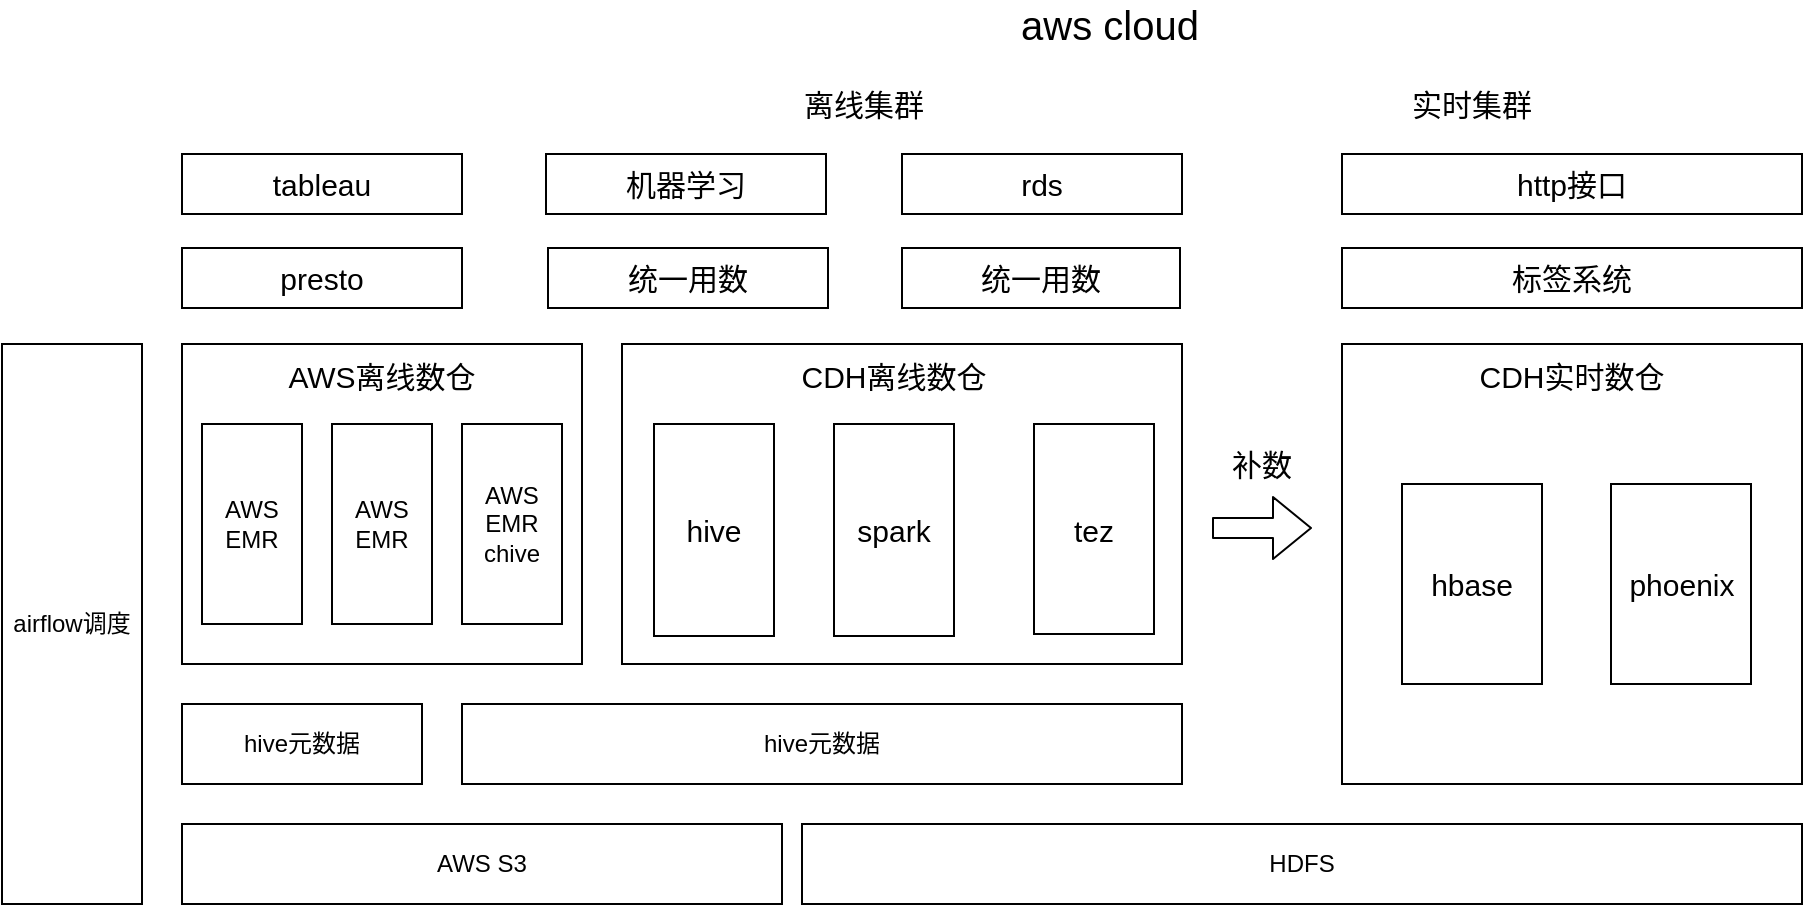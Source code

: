 <mxfile version="14.0.4" type="github">
  <diagram id="bIFuc6_pQIDev2zaLWd9" name="Page-1">
    <mxGraphModel dx="1773" dy="458" grid="1" gridSize="10" guides="1" tooltips="1" connect="1" arrows="1" fold="1" page="1" pageScale="1" pageWidth="827" pageHeight="1169" math="0" shadow="0">
      <root>
        <mxCell id="0" />
        <mxCell id="1" parent="0" />
        <mxCell id="9vZHtkDLG-em7Fjse6H4-5" value="" style="rounded=0;whiteSpace=wrap;html=1;" vertex="1" parent="1">
          <mxGeometry x="-30" y="210" width="200" height="160" as="geometry" />
        </mxCell>
        <mxCell id="MVyQ48nf2JYBs-kyZYLc-1" value="HDFS" style="rounded=0;whiteSpace=wrap;html=1;" parent="1" vertex="1">
          <mxGeometry x="280" y="450" width="500" height="40" as="geometry" />
        </mxCell>
        <mxCell id="MVyQ48nf2JYBs-kyZYLc-5" value="" style="rounded=0;whiteSpace=wrap;html=1;" parent="1" vertex="1">
          <mxGeometry x="550" y="210" width="230" height="220" as="geometry" />
        </mxCell>
        <mxCell id="MVyQ48nf2JYBs-kyZYLc-6" value="" style="rounded=0;whiteSpace=wrap;html=1;" parent="1" vertex="1">
          <mxGeometry x="190" y="210" width="280" height="160" as="geometry" />
        </mxCell>
        <mxCell id="MVyQ48nf2JYBs-kyZYLc-7" value="离线集群" style="text;html=1;strokeColor=none;fillColor=none;align=center;verticalAlign=middle;whiteSpace=wrap;rounded=0;fontSize=15;" parent="1" vertex="1">
          <mxGeometry x="276" y="80" width="70" height="20" as="geometry" />
        </mxCell>
        <mxCell id="MVyQ48nf2JYBs-kyZYLc-8" value="实时集群" style="text;html=1;strokeColor=none;fillColor=none;align=center;verticalAlign=middle;whiteSpace=wrap;rounded=0;fontSize=15;" parent="1" vertex="1">
          <mxGeometry x="580" y="80" width="70" height="20" as="geometry" />
        </mxCell>
        <mxCell id="MVyQ48nf2JYBs-kyZYLc-9" value="aws cloud" style="text;html=1;strokeColor=none;fillColor=none;align=center;verticalAlign=middle;whiteSpace=wrap;rounded=0;fontSize=20;" parent="1" vertex="1">
          <mxGeometry x="364" y="40" width="140" height="20" as="geometry" />
        </mxCell>
        <mxCell id="MVyQ48nf2JYBs-kyZYLc-11" value="" style="shape=flexArrow;endArrow=classic;html=1;fontSize=20;" parent="1" edge="1">
          <mxGeometry width="50" height="50" relative="1" as="geometry">
            <mxPoint x="485" y="302" as="sourcePoint" />
            <mxPoint x="535" y="302" as="targetPoint" />
          </mxGeometry>
        </mxCell>
        <mxCell id="MVyQ48nf2JYBs-kyZYLc-12" value="补数" style="text;html=1;strokeColor=none;fillColor=none;align=center;verticalAlign=middle;whiteSpace=wrap;rounded=0;fontSize=15;" parent="1" vertex="1">
          <mxGeometry x="490" y="260" width="40" height="20" as="geometry" />
        </mxCell>
        <mxCell id="MVyQ48nf2JYBs-kyZYLc-13" value="hive" style="rounded=0;whiteSpace=wrap;html=1;fontSize=15;" parent="1" vertex="1">
          <mxGeometry x="206" y="250" width="60" height="106" as="geometry" />
        </mxCell>
        <mxCell id="MVyQ48nf2JYBs-kyZYLc-14" value="presto" style="rounded=0;whiteSpace=wrap;html=1;fontSize=15;" parent="1" vertex="1">
          <mxGeometry x="-30" y="162" width="140" height="30" as="geometry" />
        </mxCell>
        <mxCell id="MVyQ48nf2JYBs-kyZYLc-15" value="spark" style="rounded=0;whiteSpace=wrap;html=1;fontSize=15;" parent="1" vertex="1">
          <mxGeometry x="296" y="250" width="60" height="106" as="geometry" />
        </mxCell>
        <mxCell id="MVyQ48nf2JYBs-kyZYLc-16" value="tez" style="rounded=0;whiteSpace=wrap;html=1;fontSize=15;" parent="1" vertex="1">
          <mxGeometry x="396" y="250" width="60" height="105" as="geometry" />
        </mxCell>
        <mxCell id="MVyQ48nf2JYBs-kyZYLc-17" value="统一用数" style="rounded=0;whiteSpace=wrap;html=1;fontSize=15;" parent="1" vertex="1">
          <mxGeometry x="330" y="162" width="139" height="30" as="geometry" />
        </mxCell>
        <mxCell id="MVyQ48nf2JYBs-kyZYLc-19" value="标签系统" style="rounded=0;whiteSpace=wrap;html=1;fontSize=15;" parent="1" vertex="1">
          <mxGeometry x="550" y="162" width="230" height="30" as="geometry" />
        </mxCell>
        <mxCell id="MVyQ48nf2JYBs-kyZYLc-20" value="rds" style="rounded=0;whiteSpace=wrap;html=1;fontSize=15;" parent="1" vertex="1">
          <mxGeometry x="330" y="115" width="140" height="30" as="geometry" />
        </mxCell>
        <mxCell id="MVyQ48nf2JYBs-kyZYLc-21" value="tableau" style="rounded=0;whiteSpace=wrap;html=1;fontSize=15;" parent="1" vertex="1">
          <mxGeometry x="-30" y="115" width="140" height="30" as="geometry" />
        </mxCell>
        <mxCell id="MVyQ48nf2JYBs-kyZYLc-22" value="hbase" style="rounded=0;whiteSpace=wrap;html=1;fontSize=15;" parent="1" vertex="1">
          <mxGeometry x="580" y="280" width="70" height="100" as="geometry" />
        </mxCell>
        <mxCell id="MVyQ48nf2JYBs-kyZYLc-23" value="phoenix" style="rounded=0;whiteSpace=wrap;html=1;fontSize=15;" parent="1" vertex="1">
          <mxGeometry x="684.5" y="280" width="70" height="100" as="geometry" />
        </mxCell>
        <mxCell id="MVyQ48nf2JYBs-kyZYLc-24" value="airflow调度" style="rounded=0;whiteSpace=wrap;html=1;" parent="1" vertex="1">
          <mxGeometry x="-120" y="210" width="70" height="280" as="geometry" />
        </mxCell>
        <mxCell id="MVyQ48nf2JYBs-kyZYLc-25" value="AWS S3" style="rounded=0;whiteSpace=wrap;html=1;" parent="1" vertex="1">
          <mxGeometry x="-30" y="450" width="300" height="40" as="geometry" />
        </mxCell>
        <mxCell id="MVyQ48nf2JYBs-kyZYLc-26" value="CDH离线数仓" style="text;html=1;strokeColor=none;fillColor=none;align=center;verticalAlign=middle;whiteSpace=wrap;rounded=0;fontSize=15;" parent="1" vertex="1">
          <mxGeometry x="270" y="216" width="112" height="20" as="geometry" />
        </mxCell>
        <mxCell id="MVyQ48nf2JYBs-kyZYLc-28" value="CDH实时数仓" style="text;html=1;strokeColor=none;fillColor=none;align=center;verticalAlign=middle;whiteSpace=wrap;rounded=0;fontSize=15;" parent="1" vertex="1">
          <mxGeometry x="615" y="216" width="100" height="20" as="geometry" />
        </mxCell>
        <mxCell id="MVyQ48nf2JYBs-kyZYLc-31" value="http接口" style="rounded=0;whiteSpace=wrap;html=1;fontSize=15;" parent="1" vertex="1">
          <mxGeometry x="550" y="115" width="230" height="30" as="geometry" />
        </mxCell>
        <mxCell id="MVyQ48nf2JYBs-kyZYLc-39" value="hive元数据" style="rounded=0;whiteSpace=wrap;html=1;" parent="1" vertex="1">
          <mxGeometry x="110" y="390" width="360" height="40" as="geometry" />
        </mxCell>
        <mxCell id="9vZHtkDLG-em7Fjse6H4-1" value="AWS EMR" style="rounded=0;whiteSpace=wrap;html=1;" vertex="1" parent="1">
          <mxGeometry x="45" y="250" width="50" height="100" as="geometry" />
        </mxCell>
        <mxCell id="9vZHtkDLG-em7Fjse6H4-2" value="AWS EMR&lt;br&gt;chive" style="rounded=0;whiteSpace=wrap;html=1;" vertex="1" parent="1">
          <mxGeometry x="110" y="250" width="50" height="100" as="geometry" />
        </mxCell>
        <mxCell id="9vZHtkDLG-em7Fjse6H4-3" value="hive元数据" style="rounded=0;whiteSpace=wrap;html=1;" vertex="1" parent="1">
          <mxGeometry x="-30" y="390" width="120" height="40" as="geometry" />
        </mxCell>
        <mxCell id="9vZHtkDLG-em7Fjse6H4-4" value="AWS EMR" style="rounded=0;whiteSpace=wrap;html=1;" vertex="1" parent="1">
          <mxGeometry x="-20" y="250" width="50" height="100" as="geometry" />
        </mxCell>
        <mxCell id="9vZHtkDLG-em7Fjse6H4-6" value="AWS离线数仓" style="text;html=1;strokeColor=none;fillColor=none;align=center;verticalAlign=middle;whiteSpace=wrap;rounded=0;fontSize=15;" vertex="1" parent="1">
          <mxGeometry x="14" y="216" width="112" height="20" as="geometry" />
        </mxCell>
        <mxCell id="9vZHtkDLG-em7Fjse6H4-7" value="机器学习" style="rounded=0;whiteSpace=wrap;html=1;fontSize=15;" vertex="1" parent="1">
          <mxGeometry x="152" y="115" width="140" height="30" as="geometry" />
        </mxCell>
        <mxCell id="9vZHtkDLG-em7Fjse6H4-8" value="统一用数" style="rounded=0;whiteSpace=wrap;html=1;fontSize=15;" vertex="1" parent="1">
          <mxGeometry x="153" y="162" width="140" height="30" as="geometry" />
        </mxCell>
      </root>
    </mxGraphModel>
  </diagram>
</mxfile>
